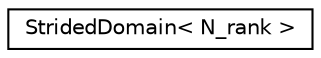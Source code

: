 digraph "Graphical Class Hierarchy"
{
 // INTERACTIVE_SVG=YES
  edge [fontname="Helvetica",fontsize="10",labelfontname="Helvetica",labelfontsize="10"];
  node [fontname="Helvetica",fontsize="10",shape=record];
  rankdir="LR";
  Node0 [label="StridedDomain\< N_rank \>",height=0.2,width=0.4,color="black", fillcolor="white", style="filled",URL="$classStridedDomain.html"];
}
